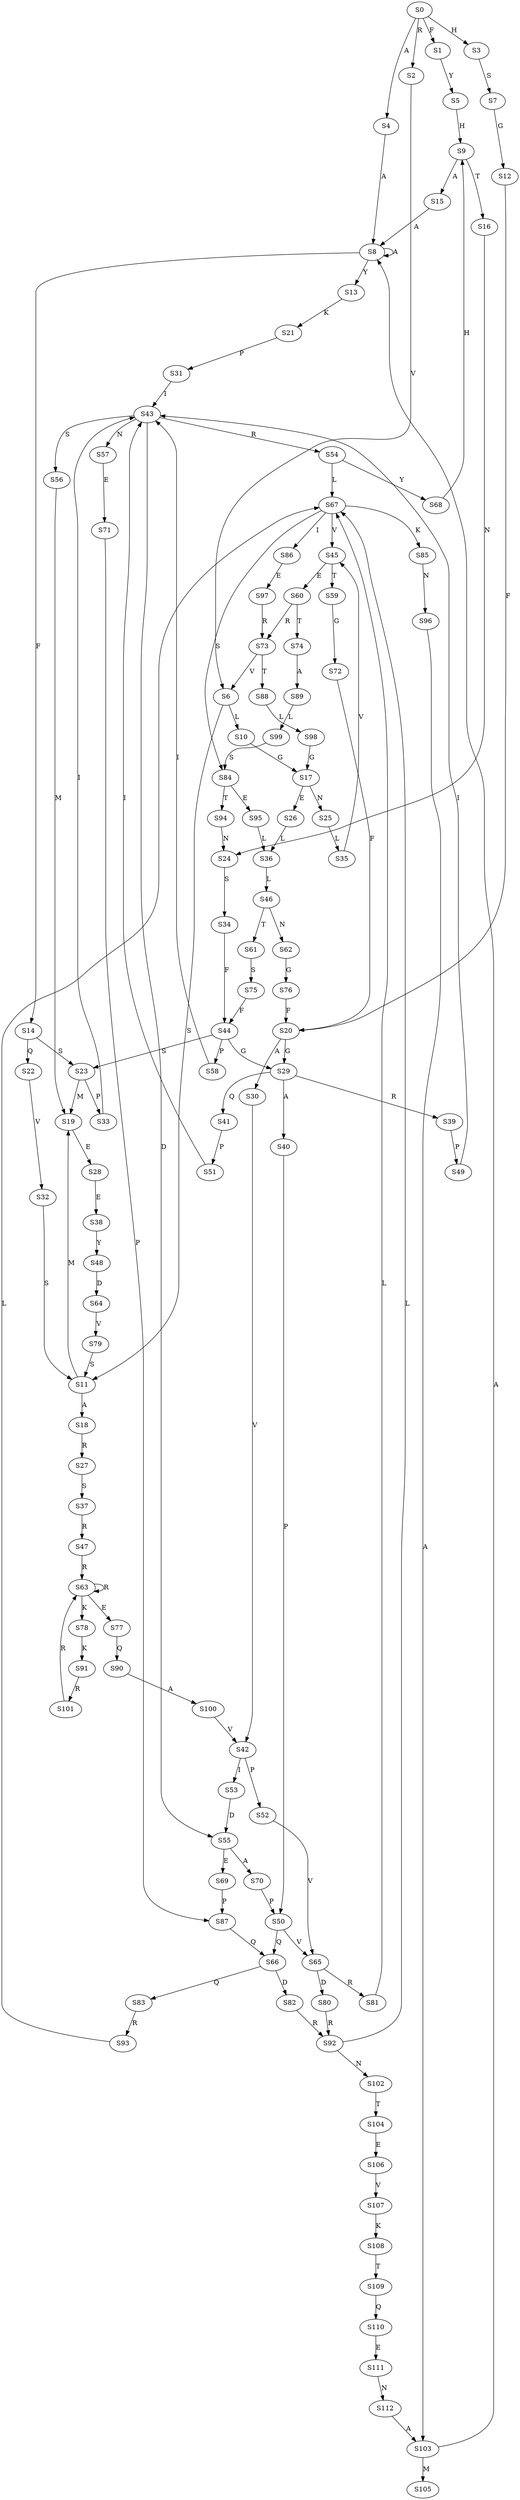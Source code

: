 strict digraph  {
	S0 -> S1 [ label = F ];
	S0 -> S2 [ label = R ];
	S0 -> S3 [ label = H ];
	S0 -> S4 [ label = A ];
	S1 -> S5 [ label = Y ];
	S2 -> S6 [ label = V ];
	S3 -> S7 [ label = S ];
	S4 -> S8 [ label = A ];
	S5 -> S9 [ label = H ];
	S6 -> S10 [ label = L ];
	S6 -> S11 [ label = S ];
	S7 -> S12 [ label = G ];
	S8 -> S13 [ label = Y ];
	S8 -> S14 [ label = F ];
	S8 -> S8 [ label = A ];
	S9 -> S15 [ label = A ];
	S9 -> S16 [ label = T ];
	S10 -> S17 [ label = G ];
	S11 -> S18 [ label = A ];
	S11 -> S19 [ label = M ];
	S12 -> S20 [ label = F ];
	S13 -> S21 [ label = K ];
	S14 -> S22 [ label = Q ];
	S14 -> S23 [ label = S ];
	S15 -> S8 [ label = A ];
	S16 -> S24 [ label = N ];
	S17 -> S25 [ label = N ];
	S17 -> S26 [ label = E ];
	S18 -> S27 [ label = R ];
	S19 -> S28 [ label = E ];
	S20 -> S29 [ label = G ];
	S20 -> S30 [ label = A ];
	S21 -> S31 [ label = P ];
	S22 -> S32 [ label = V ];
	S23 -> S19 [ label = M ];
	S23 -> S33 [ label = P ];
	S24 -> S34 [ label = S ];
	S25 -> S35 [ label = L ];
	S26 -> S36 [ label = L ];
	S27 -> S37 [ label = S ];
	S28 -> S38 [ label = E ];
	S29 -> S39 [ label = R ];
	S29 -> S40 [ label = A ];
	S29 -> S41 [ label = Q ];
	S30 -> S42 [ label = V ];
	S31 -> S43 [ label = I ];
	S32 -> S11 [ label = S ];
	S33 -> S43 [ label = I ];
	S34 -> S44 [ label = F ];
	S35 -> S45 [ label = V ];
	S36 -> S46 [ label = L ];
	S37 -> S47 [ label = R ];
	S38 -> S48 [ label = Y ];
	S39 -> S49 [ label = P ];
	S40 -> S50 [ label = P ];
	S41 -> S51 [ label = P ];
	S42 -> S52 [ label = P ];
	S42 -> S53 [ label = I ];
	S43 -> S54 [ label = R ];
	S43 -> S55 [ label = D ];
	S43 -> S56 [ label = S ];
	S43 -> S57 [ label = N ];
	S44 -> S23 [ label = S ];
	S44 -> S29 [ label = G ];
	S44 -> S58 [ label = P ];
	S45 -> S59 [ label = T ];
	S45 -> S60 [ label = E ];
	S46 -> S61 [ label = T ];
	S46 -> S62 [ label = N ];
	S47 -> S63 [ label = R ];
	S48 -> S64 [ label = D ];
	S49 -> S43 [ label = I ];
	S50 -> S65 [ label = V ];
	S50 -> S66 [ label = Q ];
	S51 -> S43 [ label = I ];
	S52 -> S65 [ label = V ];
	S53 -> S55 [ label = D ];
	S54 -> S67 [ label = L ];
	S54 -> S68 [ label = Y ];
	S55 -> S69 [ label = E ];
	S55 -> S70 [ label = A ];
	S56 -> S19 [ label = M ];
	S57 -> S71 [ label = E ];
	S58 -> S43 [ label = I ];
	S59 -> S72 [ label = G ];
	S60 -> S73 [ label = R ];
	S60 -> S74 [ label = T ];
	S61 -> S75 [ label = S ];
	S62 -> S76 [ label = G ];
	S63 -> S77 [ label = E ];
	S63 -> S78 [ label = K ];
	S63 -> S63 [ label = R ];
	S64 -> S79 [ label = V ];
	S65 -> S80 [ label = D ];
	S65 -> S81 [ label = R ];
	S66 -> S82 [ label = D ];
	S66 -> S83 [ label = Q ];
	S67 -> S84 [ label = S ];
	S67 -> S45 [ label = V ];
	S67 -> S85 [ label = K ];
	S67 -> S86 [ label = I ];
	S68 -> S9 [ label = H ];
	S69 -> S87 [ label = P ];
	S70 -> S50 [ label = P ];
	S71 -> S87 [ label = P ];
	S72 -> S20 [ label = F ];
	S73 -> S6 [ label = V ];
	S73 -> S88 [ label = T ];
	S74 -> S89 [ label = A ];
	S75 -> S44 [ label = F ];
	S76 -> S20 [ label = F ];
	S77 -> S90 [ label = Q ];
	S78 -> S91 [ label = K ];
	S79 -> S11 [ label = S ];
	S80 -> S92 [ label = R ];
	S81 -> S67 [ label = L ];
	S82 -> S92 [ label = R ];
	S83 -> S93 [ label = R ];
	S84 -> S94 [ label = T ];
	S84 -> S95 [ label = E ];
	S85 -> S96 [ label = N ];
	S86 -> S97 [ label = E ];
	S87 -> S66 [ label = Q ];
	S88 -> S98 [ label = L ];
	S89 -> S99 [ label = L ];
	S90 -> S100 [ label = A ];
	S91 -> S101 [ label = R ];
	S92 -> S67 [ label = L ];
	S92 -> S102 [ label = N ];
	S93 -> S67 [ label = L ];
	S94 -> S24 [ label = N ];
	S95 -> S36 [ label = L ];
	S96 -> S103 [ label = A ];
	S97 -> S73 [ label = R ];
	S98 -> S17 [ label = G ];
	S99 -> S84 [ label = S ];
	S100 -> S42 [ label = V ];
	S101 -> S63 [ label = R ];
	S102 -> S104 [ label = T ];
	S103 -> S105 [ label = M ];
	S103 -> S8 [ label = A ];
	S104 -> S106 [ label = E ];
	S106 -> S107 [ label = V ];
	S107 -> S108 [ label = K ];
	S108 -> S109 [ label = T ];
	S109 -> S110 [ label = Q ];
	S110 -> S111 [ label = E ];
	S111 -> S112 [ label = N ];
	S112 -> S103 [ label = A ];
}
